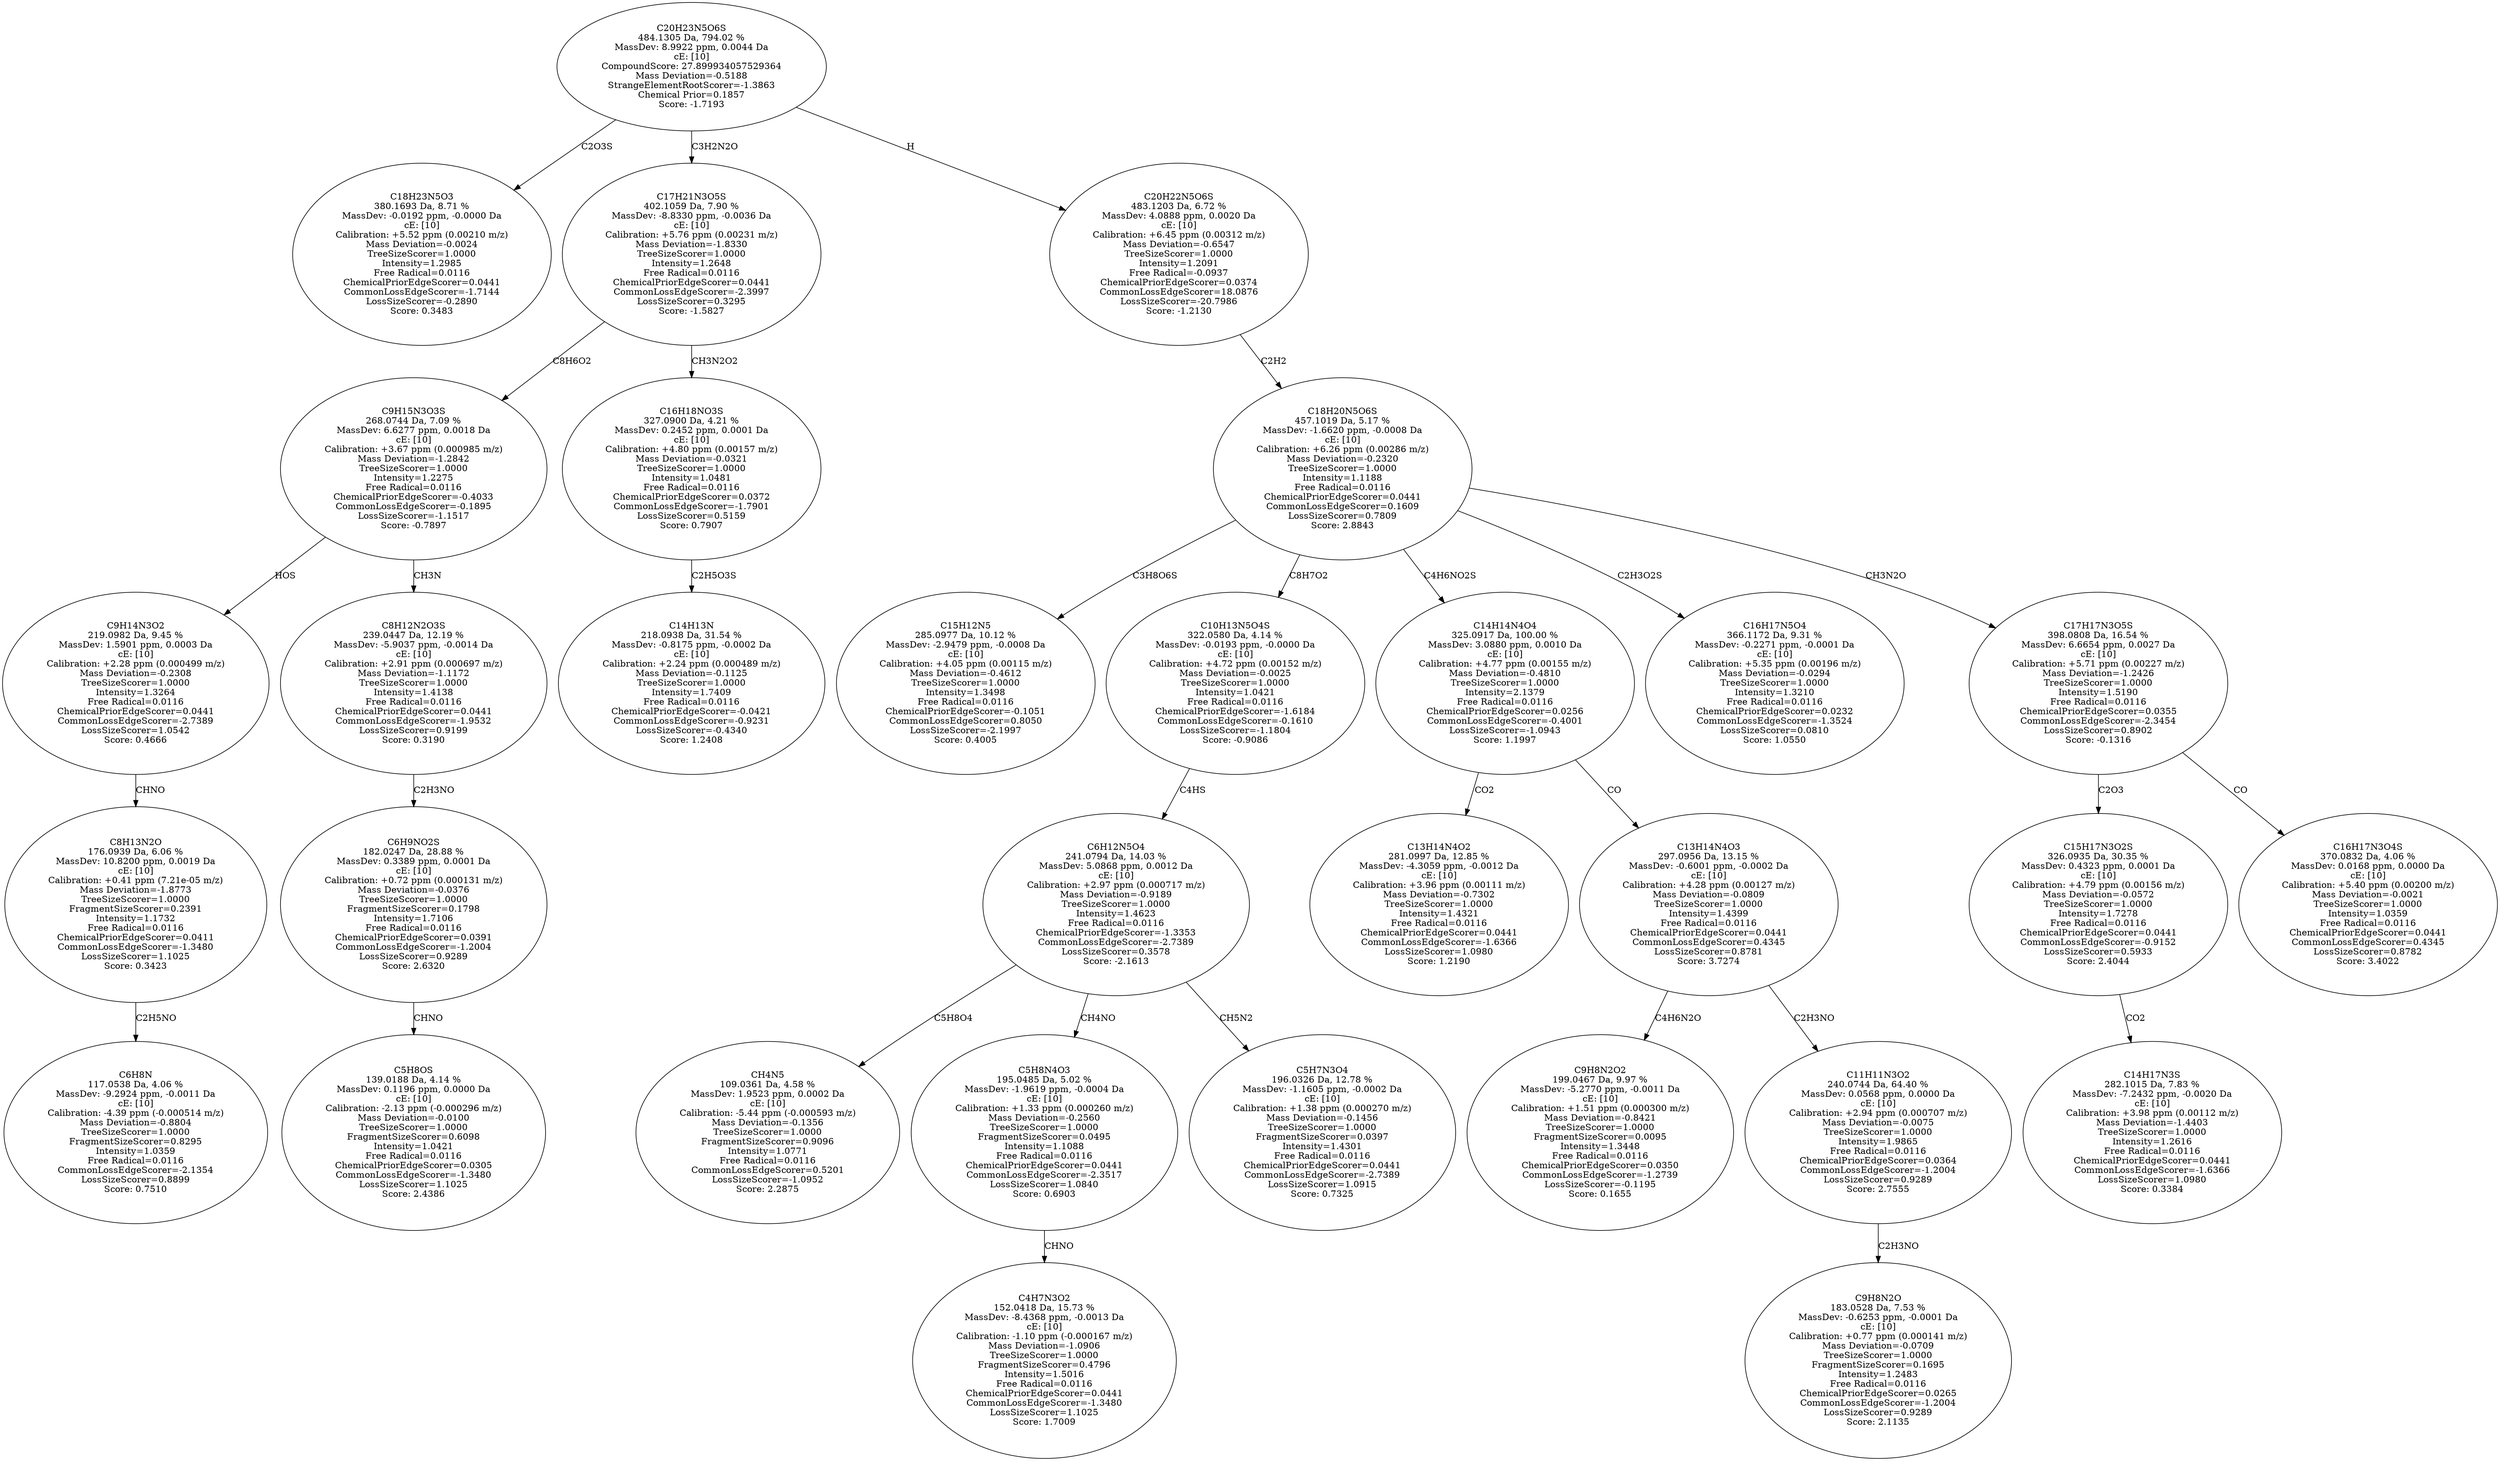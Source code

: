 strict digraph {
v1 [label="C18H23N5O3\n380.1693 Da, 8.71 %\nMassDev: -0.0192 ppm, -0.0000 Da\ncE: [10]\nCalibration: +5.52 ppm (0.00210 m/z)\nMass Deviation=-0.0024\nTreeSizeScorer=1.0000\nIntensity=1.2985\nFree Radical=0.0116\nChemicalPriorEdgeScorer=0.0441\nCommonLossEdgeScorer=-1.7144\nLossSizeScorer=-0.2890\nScore: 0.3483"];
v2 [label="C6H8N\n117.0538 Da, 4.06 %\nMassDev: -9.2924 ppm, -0.0011 Da\ncE: [10]\nCalibration: -4.39 ppm (-0.000514 m/z)\nMass Deviation=-0.8804\nTreeSizeScorer=1.0000\nFragmentSizeScorer=0.8295\nIntensity=1.0359\nFree Radical=0.0116\nCommonLossEdgeScorer=-2.1354\nLossSizeScorer=0.8899\nScore: 0.7510"];
v3 [label="C8H13N2O\n176.0939 Da, 6.06 %\nMassDev: 10.8200 ppm, 0.0019 Da\ncE: [10]\nCalibration: +0.41 ppm (7.21e-05 m/z)\nMass Deviation=-1.8773\nTreeSizeScorer=1.0000\nFragmentSizeScorer=0.2391\nIntensity=1.1732\nFree Radical=0.0116\nChemicalPriorEdgeScorer=0.0411\nCommonLossEdgeScorer=-1.3480\nLossSizeScorer=1.1025\nScore: 0.3423"];
v4 [label="C9H14N3O2\n219.0982 Da, 9.45 %\nMassDev: 1.5901 ppm, 0.0003 Da\ncE: [10]\nCalibration: +2.28 ppm (0.000499 m/z)\nMass Deviation=-0.2308\nTreeSizeScorer=1.0000\nIntensity=1.3264\nFree Radical=0.0116\nChemicalPriorEdgeScorer=0.0441\nCommonLossEdgeScorer=-2.7389\nLossSizeScorer=1.0542\nScore: 0.4666"];
v5 [label="C5H8OS\n139.0188 Da, 4.14 %\nMassDev: 0.1196 ppm, 0.0000 Da\ncE: [10]\nCalibration: -2.13 ppm (-0.000296 m/z)\nMass Deviation=-0.0100\nTreeSizeScorer=1.0000\nFragmentSizeScorer=0.6098\nIntensity=1.0421\nFree Radical=0.0116\nChemicalPriorEdgeScorer=0.0305\nCommonLossEdgeScorer=-1.3480\nLossSizeScorer=1.1025\nScore: 2.4386"];
v6 [label="C6H9NO2S\n182.0247 Da, 28.88 %\nMassDev: 0.3389 ppm, 0.0001 Da\ncE: [10]\nCalibration: +0.72 ppm (0.000131 m/z)\nMass Deviation=-0.0376\nTreeSizeScorer=1.0000\nFragmentSizeScorer=0.1798\nIntensity=1.7106\nFree Radical=0.0116\nChemicalPriorEdgeScorer=0.0391\nCommonLossEdgeScorer=-1.2004\nLossSizeScorer=0.9289\nScore: 2.6320"];
v7 [label="C8H12N2O3S\n239.0447 Da, 12.19 %\nMassDev: -5.9037 ppm, -0.0014 Da\ncE: [10]\nCalibration: +2.91 ppm (0.000697 m/z)\nMass Deviation=-1.1172\nTreeSizeScorer=1.0000\nIntensity=1.4138\nFree Radical=0.0116\nChemicalPriorEdgeScorer=0.0441\nCommonLossEdgeScorer=-1.9532\nLossSizeScorer=0.9199\nScore: 0.3190"];
v8 [label="C9H15N3O3S\n268.0744 Da, 7.09 %\nMassDev: 6.6277 ppm, 0.0018 Da\ncE: [10]\nCalibration: +3.67 ppm (0.000985 m/z)\nMass Deviation=-1.2842\nTreeSizeScorer=1.0000\nIntensity=1.2275\nFree Radical=0.0116\nChemicalPriorEdgeScorer=-0.4033\nCommonLossEdgeScorer=-0.1895\nLossSizeScorer=-1.1517\nScore: -0.7897"];
v9 [label="C14H13N\n218.0938 Da, 31.54 %\nMassDev: -0.8175 ppm, -0.0002 Da\ncE: [10]\nCalibration: +2.24 ppm (0.000489 m/z)\nMass Deviation=-0.1125\nTreeSizeScorer=1.0000\nIntensity=1.7409\nFree Radical=0.0116\nChemicalPriorEdgeScorer=-0.0421\nCommonLossEdgeScorer=-0.9231\nLossSizeScorer=-0.4340\nScore: 1.2408"];
v10 [label="C16H18NO3S\n327.0900 Da, 4.21 %\nMassDev: 0.2452 ppm, 0.0001 Da\ncE: [10]\nCalibration: +4.80 ppm (0.00157 m/z)\nMass Deviation=-0.0321\nTreeSizeScorer=1.0000\nIntensity=1.0481\nFree Radical=0.0116\nChemicalPriorEdgeScorer=0.0372\nCommonLossEdgeScorer=-1.7901\nLossSizeScorer=0.5159\nScore: 0.7907"];
v11 [label="C17H21N3O5S\n402.1059 Da, 7.90 %\nMassDev: -8.8330 ppm, -0.0036 Da\ncE: [10]\nCalibration: +5.76 ppm (0.00231 m/z)\nMass Deviation=-1.8330\nTreeSizeScorer=1.0000\nIntensity=1.2648\nFree Radical=0.0116\nChemicalPriorEdgeScorer=0.0441\nCommonLossEdgeScorer=-2.3997\nLossSizeScorer=0.3295\nScore: -1.5827"];
v12 [label="C15H12N5\n285.0977 Da, 10.12 %\nMassDev: -2.9479 ppm, -0.0008 Da\ncE: [10]\nCalibration: +4.05 ppm (0.00115 m/z)\nMass Deviation=-0.4612\nTreeSizeScorer=1.0000\nIntensity=1.3498\nFree Radical=0.0116\nChemicalPriorEdgeScorer=-0.1051\nCommonLossEdgeScorer=0.8050\nLossSizeScorer=-2.1997\nScore: 0.4005"];
v13 [label="CH4N5\n109.0361 Da, 4.58 %\nMassDev: 1.9523 ppm, 0.0002 Da\ncE: [10]\nCalibration: -5.44 ppm (-0.000593 m/z)\nMass Deviation=-0.1356\nTreeSizeScorer=1.0000\nFragmentSizeScorer=0.9096\nIntensity=1.0771\nFree Radical=0.0116\nCommonLossEdgeScorer=0.5201\nLossSizeScorer=-1.0952\nScore: 2.2875"];
v14 [label="C4H7N3O2\n152.0418 Da, 15.73 %\nMassDev: -8.4368 ppm, -0.0013 Da\ncE: [10]\nCalibration: -1.10 ppm (-0.000167 m/z)\nMass Deviation=-1.0906\nTreeSizeScorer=1.0000\nFragmentSizeScorer=0.4796\nIntensity=1.5016\nFree Radical=0.0116\nChemicalPriorEdgeScorer=0.0441\nCommonLossEdgeScorer=-1.3480\nLossSizeScorer=1.1025\nScore: 1.7009"];
v15 [label="C5H8N4O3\n195.0485 Da, 5.02 %\nMassDev: -1.9619 ppm, -0.0004 Da\ncE: [10]\nCalibration: +1.33 ppm (0.000260 m/z)\nMass Deviation=-0.2560\nTreeSizeScorer=1.0000\nFragmentSizeScorer=0.0495\nIntensity=1.1088\nFree Radical=0.0116\nChemicalPriorEdgeScorer=0.0441\nCommonLossEdgeScorer=-2.3517\nLossSizeScorer=1.0840\nScore: 0.6903"];
v16 [label="C5H7N3O4\n196.0326 Da, 12.78 %\nMassDev: -1.1605 ppm, -0.0002 Da\ncE: [10]\nCalibration: +1.38 ppm (0.000270 m/z)\nMass Deviation=-0.1456\nTreeSizeScorer=1.0000\nFragmentSizeScorer=0.0397\nIntensity=1.4301\nFree Radical=0.0116\nChemicalPriorEdgeScorer=0.0441\nCommonLossEdgeScorer=-2.7389\nLossSizeScorer=1.0915\nScore: 0.7325"];
v17 [label="C6H12N5O4\n241.0794 Da, 14.03 %\nMassDev: 5.0868 ppm, 0.0012 Da\ncE: [10]\nCalibration: +2.97 ppm (0.000717 m/z)\nMass Deviation=-0.9189\nTreeSizeScorer=1.0000\nIntensity=1.4623\nFree Radical=0.0116\nChemicalPriorEdgeScorer=-1.3353\nCommonLossEdgeScorer=-2.7389\nLossSizeScorer=0.3578\nScore: -2.1613"];
v18 [label="C10H13N5O4S\n322.0580 Da, 4.14 %\nMassDev: -0.0193 ppm, -0.0000 Da\ncE: [10]\nCalibration: +4.72 ppm (0.00152 m/z)\nMass Deviation=-0.0025\nTreeSizeScorer=1.0000\nIntensity=1.0421\nFree Radical=0.0116\nChemicalPriorEdgeScorer=-1.6184\nCommonLossEdgeScorer=-0.1610\nLossSizeScorer=-1.1804\nScore: -0.9086"];
v19 [label="C13H14N4O2\n281.0997 Da, 12.85 %\nMassDev: -4.3059 ppm, -0.0012 Da\ncE: [10]\nCalibration: +3.96 ppm (0.00111 m/z)\nMass Deviation=-0.7302\nTreeSizeScorer=1.0000\nIntensity=1.4321\nFree Radical=0.0116\nChemicalPriorEdgeScorer=0.0441\nCommonLossEdgeScorer=-1.6366\nLossSizeScorer=1.0980\nScore: 1.2190"];
v20 [label="C9H8N2O2\n199.0467 Da, 9.97 %\nMassDev: -5.2770 ppm, -0.0011 Da\ncE: [10]\nCalibration: +1.51 ppm (0.000300 m/z)\nMass Deviation=-0.8421\nTreeSizeScorer=1.0000\nFragmentSizeScorer=0.0095\nIntensity=1.3448\nFree Radical=0.0116\nChemicalPriorEdgeScorer=0.0350\nCommonLossEdgeScorer=-1.2739\nLossSizeScorer=-0.1195\nScore: 0.1655"];
v21 [label="C9H8N2O\n183.0528 Da, 7.53 %\nMassDev: -0.6253 ppm, -0.0001 Da\ncE: [10]\nCalibration: +0.77 ppm (0.000141 m/z)\nMass Deviation=-0.0709\nTreeSizeScorer=1.0000\nFragmentSizeScorer=0.1695\nIntensity=1.2483\nFree Radical=0.0116\nChemicalPriorEdgeScorer=0.0265\nCommonLossEdgeScorer=-1.2004\nLossSizeScorer=0.9289\nScore: 2.1135"];
v22 [label="C11H11N3O2\n240.0744 Da, 64.40 %\nMassDev: 0.0568 ppm, 0.0000 Da\ncE: [10]\nCalibration: +2.94 ppm (0.000707 m/z)\nMass Deviation=-0.0075\nTreeSizeScorer=1.0000\nIntensity=1.9865\nFree Radical=0.0116\nChemicalPriorEdgeScorer=0.0364\nCommonLossEdgeScorer=-1.2004\nLossSizeScorer=0.9289\nScore: 2.7555"];
v23 [label="C13H14N4O3\n297.0956 Da, 13.15 %\nMassDev: -0.6001 ppm, -0.0002 Da\ncE: [10]\nCalibration: +4.28 ppm (0.00127 m/z)\nMass Deviation=-0.0809\nTreeSizeScorer=1.0000\nIntensity=1.4399\nFree Radical=0.0116\nChemicalPriorEdgeScorer=0.0441\nCommonLossEdgeScorer=0.4345\nLossSizeScorer=0.8781\nScore: 3.7274"];
v24 [label="C14H14N4O4\n325.0917 Da, 100.00 %\nMassDev: 3.0880 ppm, 0.0010 Da\ncE: [10]\nCalibration: +4.77 ppm (0.00155 m/z)\nMass Deviation=-0.4810\nTreeSizeScorer=1.0000\nIntensity=2.1379\nFree Radical=0.0116\nChemicalPriorEdgeScorer=0.0256\nCommonLossEdgeScorer=-0.4001\nLossSizeScorer=-1.0943\nScore: 1.1997"];
v25 [label="C16H17N5O4\n366.1172 Da, 9.31 %\nMassDev: -0.2271 ppm, -0.0001 Da\ncE: [10]\nCalibration: +5.35 ppm (0.00196 m/z)\nMass Deviation=-0.0294\nTreeSizeScorer=1.0000\nIntensity=1.3210\nFree Radical=0.0116\nChemicalPriorEdgeScorer=0.0232\nCommonLossEdgeScorer=-1.3524\nLossSizeScorer=0.0810\nScore: 1.0550"];
v26 [label="C14H17N3S\n282.1015 Da, 7.83 %\nMassDev: -7.2432 ppm, -0.0020 Da\ncE: [10]\nCalibration: +3.98 ppm (0.00112 m/z)\nMass Deviation=-1.4403\nTreeSizeScorer=1.0000\nIntensity=1.2616\nFree Radical=0.0116\nChemicalPriorEdgeScorer=0.0441\nCommonLossEdgeScorer=-1.6366\nLossSizeScorer=1.0980\nScore: 0.3384"];
v27 [label="C15H17N3O2S\n326.0935 Da, 30.35 %\nMassDev: 0.4323 ppm, 0.0001 Da\ncE: [10]\nCalibration: +4.79 ppm (0.00156 m/z)\nMass Deviation=-0.0572\nTreeSizeScorer=1.0000\nIntensity=1.7278\nFree Radical=0.0116\nChemicalPriorEdgeScorer=0.0441\nCommonLossEdgeScorer=-0.9152\nLossSizeScorer=0.5933\nScore: 2.4044"];
v28 [label="C16H17N3O4S\n370.0832 Da, 4.06 %\nMassDev: 0.0168 ppm, 0.0000 Da\ncE: [10]\nCalibration: +5.40 ppm (0.00200 m/z)\nMass Deviation=-0.0021\nTreeSizeScorer=1.0000\nIntensity=1.0359\nFree Radical=0.0116\nChemicalPriorEdgeScorer=0.0441\nCommonLossEdgeScorer=0.4345\nLossSizeScorer=0.8782\nScore: 3.4022"];
v29 [label="C17H17N3O5S\n398.0808 Da, 16.54 %\nMassDev: 6.6654 ppm, 0.0027 Da\ncE: [10]\nCalibration: +5.71 ppm (0.00227 m/z)\nMass Deviation=-1.2426\nTreeSizeScorer=1.0000\nIntensity=1.5190\nFree Radical=0.0116\nChemicalPriorEdgeScorer=0.0355\nCommonLossEdgeScorer=-2.3454\nLossSizeScorer=0.8902\nScore: -0.1316"];
v30 [label="C18H20N5O6S\n457.1019 Da, 5.17 %\nMassDev: -1.6620 ppm, -0.0008 Da\ncE: [10]\nCalibration: +6.26 ppm (0.00286 m/z)\nMass Deviation=-0.2320\nTreeSizeScorer=1.0000\nIntensity=1.1188\nFree Radical=0.0116\nChemicalPriorEdgeScorer=0.0441\nCommonLossEdgeScorer=0.1609\nLossSizeScorer=0.7809\nScore: 2.8843"];
v31 [label="C20H22N5O6S\n483.1203 Da, 6.72 %\nMassDev: 4.0888 ppm, 0.0020 Da\ncE: [10]\nCalibration: +6.45 ppm (0.00312 m/z)\nMass Deviation=-0.6547\nTreeSizeScorer=1.0000\nIntensity=1.2091\nFree Radical=-0.0937\nChemicalPriorEdgeScorer=0.0374\nCommonLossEdgeScorer=18.0876\nLossSizeScorer=-20.7986\nScore: -1.2130"];
v32 [label="C20H23N5O6S\n484.1305 Da, 794.02 %\nMassDev: 8.9922 ppm, 0.0044 Da\ncE: [10]\nCompoundScore: 27.899934057529364\nMass Deviation=-0.5188\nStrangeElementRootScorer=-1.3863\nChemical Prior=0.1857\nScore: -1.7193"];
v32 -> v1 [label="C2O3S"];
v3 -> v2 [label="C2H5NO"];
v4 -> v3 [label="CHNO"];
v8 -> v4 [label="HOS"];
v6 -> v5 [label="CHNO"];
v7 -> v6 [label="C2H3NO"];
v8 -> v7 [label="CH3N"];
v11 -> v8 [label="C8H6O2"];
v10 -> v9 [label="C2H5O3S"];
v11 -> v10 [label="CH3N2O2"];
v32 -> v11 [label="C3H2N2O"];
v30 -> v12 [label="C3H8O6S"];
v17 -> v13 [label="C5H8O4"];
v15 -> v14 [label="CHNO"];
v17 -> v15 [label="CH4NO"];
v17 -> v16 [label="CH5N2"];
v18 -> v17 [label="C4HS"];
v30 -> v18 [label="C8H7O2"];
v24 -> v19 [label="CO2"];
v23 -> v20 [label="C4H6N2O"];
v22 -> v21 [label="C2H3NO"];
v23 -> v22 [label="C2H3NO"];
v24 -> v23 [label="CO"];
v30 -> v24 [label="C4H6NO2S"];
v30 -> v25 [label="C2H3O2S"];
v27 -> v26 [label="CO2"];
v29 -> v27 [label="C2O3"];
v29 -> v28 [label="CO"];
v30 -> v29 [label="CH3N2O"];
v31 -> v30 [label="C2H2"];
v32 -> v31 [label="H"];
}